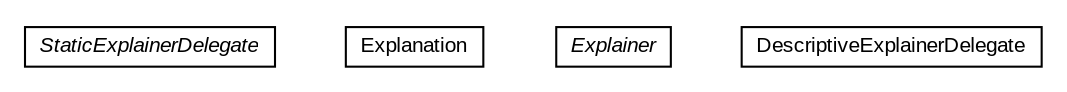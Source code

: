 #!/usr/local/bin/dot
#
# Class diagram 
# Generated by UMLGraph version 5.3 (http://www.umlgraph.org/)
#

digraph G {
	edge [fontname="arial",fontsize=10,labelfontname="arial",labelfontsize=10];
	node [fontname="arial",fontsize=10,shape=plaintext];
	nodesep=0.25;
	ranksep=0.5;
	// context.arch.intelligibility.StaticExplainerDelegate
	c17302 [label=<<table title="context.arch.intelligibility.StaticExplainerDelegate" border="0" cellborder="1" cellspacing="0" cellpadding="2" port="p" href="./StaticExplainerDelegate.html">
		<tr><td><table border="0" cellspacing="0" cellpadding="1">
<tr><td align="center" balign="center"><font face="arial italic"> StaticExplainerDelegate </font></td></tr>
		</table></td></tr>
		</table>>, fontname="arial", fontcolor="black", fontsize=10.0];
	// context.arch.intelligibility.Explanation
	c17303 [label=<<table title="context.arch.intelligibility.Explanation" border="0" cellborder="1" cellspacing="0" cellpadding="2" port="p" href="./Explanation.html">
		<tr><td><table border="0" cellspacing="0" cellpadding="1">
<tr><td align="center" balign="center"> Explanation </td></tr>
		</table></td></tr>
		</table>>, fontname="arial", fontcolor="black", fontsize=10.0];
	// context.arch.intelligibility.Explainer
	c17304 [label=<<table title="context.arch.intelligibility.Explainer" border="0" cellborder="1" cellspacing="0" cellpadding="2" port="p" href="./Explainer.html">
		<tr><td><table border="0" cellspacing="0" cellpadding="1">
<tr><td align="center" balign="center"><font face="arial italic"> Explainer </font></td></tr>
		</table></td></tr>
		</table>>, fontname="arial", fontcolor="black", fontsize=10.0];
	// context.arch.intelligibility.DescriptiveExplainerDelegate
	c17305 [label=<<table title="context.arch.intelligibility.DescriptiveExplainerDelegate" border="0" cellborder="1" cellspacing="0" cellpadding="2" port="p" href="./DescriptiveExplainerDelegate.html">
		<tr><td><table border="0" cellspacing="0" cellpadding="1">
<tr><td align="center" balign="center"> DescriptiveExplainerDelegate </td></tr>
		</table></td></tr>
		</table>>, fontname="arial", fontcolor="black", fontsize=10.0];
}

